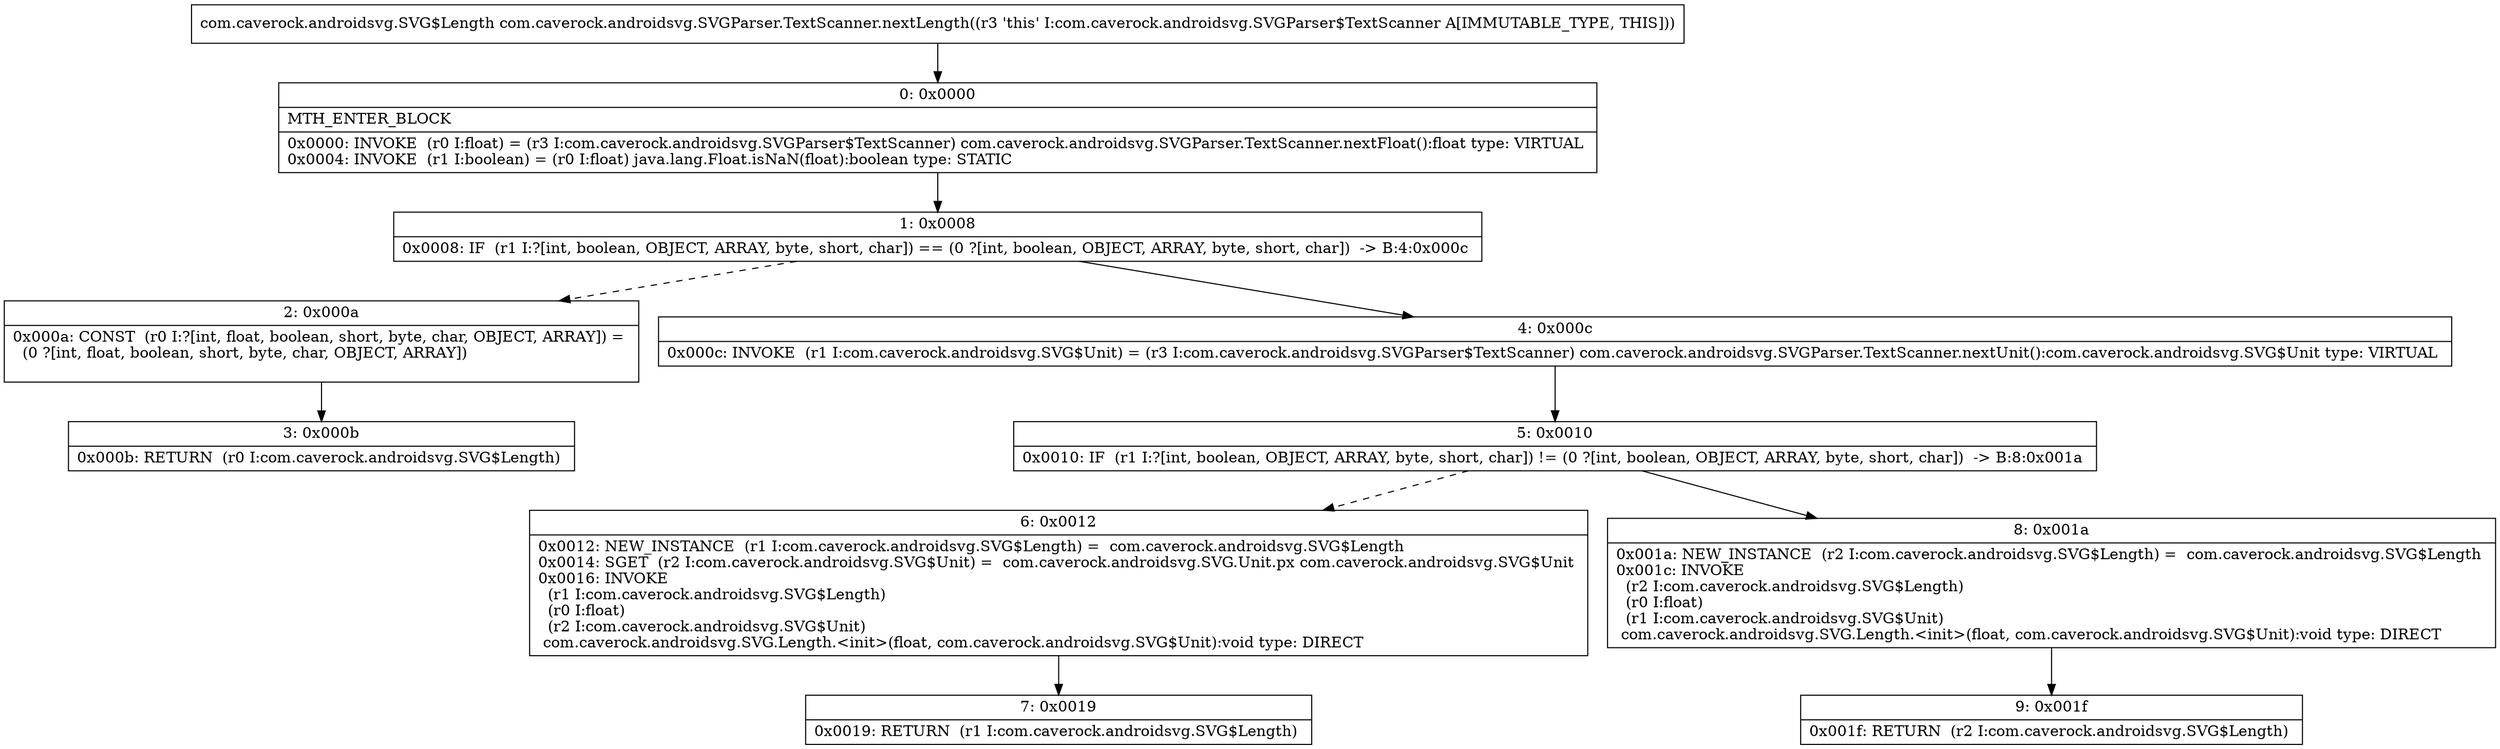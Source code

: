 digraph "CFG forcom.caverock.androidsvg.SVGParser.TextScanner.nextLength()Lcom\/caverock\/androidsvg\/SVG$Length;" {
Node_0 [shape=record,label="{0\:\ 0x0000|MTH_ENTER_BLOCK\l|0x0000: INVOKE  (r0 I:float) = (r3 I:com.caverock.androidsvg.SVGParser$TextScanner) com.caverock.androidsvg.SVGParser.TextScanner.nextFloat():float type: VIRTUAL \l0x0004: INVOKE  (r1 I:boolean) = (r0 I:float) java.lang.Float.isNaN(float):boolean type: STATIC \l}"];
Node_1 [shape=record,label="{1\:\ 0x0008|0x0008: IF  (r1 I:?[int, boolean, OBJECT, ARRAY, byte, short, char]) == (0 ?[int, boolean, OBJECT, ARRAY, byte, short, char])  \-\> B:4:0x000c \l}"];
Node_2 [shape=record,label="{2\:\ 0x000a|0x000a: CONST  (r0 I:?[int, float, boolean, short, byte, char, OBJECT, ARRAY]) = \l  (0 ?[int, float, boolean, short, byte, char, OBJECT, ARRAY])\l \l}"];
Node_3 [shape=record,label="{3\:\ 0x000b|0x000b: RETURN  (r0 I:com.caverock.androidsvg.SVG$Length) \l}"];
Node_4 [shape=record,label="{4\:\ 0x000c|0x000c: INVOKE  (r1 I:com.caverock.androidsvg.SVG$Unit) = (r3 I:com.caverock.androidsvg.SVGParser$TextScanner) com.caverock.androidsvg.SVGParser.TextScanner.nextUnit():com.caverock.androidsvg.SVG$Unit type: VIRTUAL \l}"];
Node_5 [shape=record,label="{5\:\ 0x0010|0x0010: IF  (r1 I:?[int, boolean, OBJECT, ARRAY, byte, short, char]) != (0 ?[int, boolean, OBJECT, ARRAY, byte, short, char])  \-\> B:8:0x001a \l}"];
Node_6 [shape=record,label="{6\:\ 0x0012|0x0012: NEW_INSTANCE  (r1 I:com.caverock.androidsvg.SVG$Length) =  com.caverock.androidsvg.SVG$Length \l0x0014: SGET  (r2 I:com.caverock.androidsvg.SVG$Unit) =  com.caverock.androidsvg.SVG.Unit.px com.caverock.androidsvg.SVG$Unit \l0x0016: INVOKE  \l  (r1 I:com.caverock.androidsvg.SVG$Length)\l  (r0 I:float)\l  (r2 I:com.caverock.androidsvg.SVG$Unit)\l com.caverock.androidsvg.SVG.Length.\<init\>(float, com.caverock.androidsvg.SVG$Unit):void type: DIRECT \l}"];
Node_7 [shape=record,label="{7\:\ 0x0019|0x0019: RETURN  (r1 I:com.caverock.androidsvg.SVG$Length) \l}"];
Node_8 [shape=record,label="{8\:\ 0x001a|0x001a: NEW_INSTANCE  (r2 I:com.caverock.androidsvg.SVG$Length) =  com.caverock.androidsvg.SVG$Length \l0x001c: INVOKE  \l  (r2 I:com.caverock.androidsvg.SVG$Length)\l  (r0 I:float)\l  (r1 I:com.caverock.androidsvg.SVG$Unit)\l com.caverock.androidsvg.SVG.Length.\<init\>(float, com.caverock.androidsvg.SVG$Unit):void type: DIRECT \l}"];
Node_9 [shape=record,label="{9\:\ 0x001f|0x001f: RETURN  (r2 I:com.caverock.androidsvg.SVG$Length) \l}"];
MethodNode[shape=record,label="{com.caverock.androidsvg.SVG$Length com.caverock.androidsvg.SVGParser.TextScanner.nextLength((r3 'this' I:com.caverock.androidsvg.SVGParser$TextScanner A[IMMUTABLE_TYPE, THIS])) }"];
MethodNode -> Node_0;
Node_0 -> Node_1;
Node_1 -> Node_2[style=dashed];
Node_1 -> Node_4;
Node_2 -> Node_3;
Node_4 -> Node_5;
Node_5 -> Node_6[style=dashed];
Node_5 -> Node_8;
Node_6 -> Node_7;
Node_8 -> Node_9;
}

